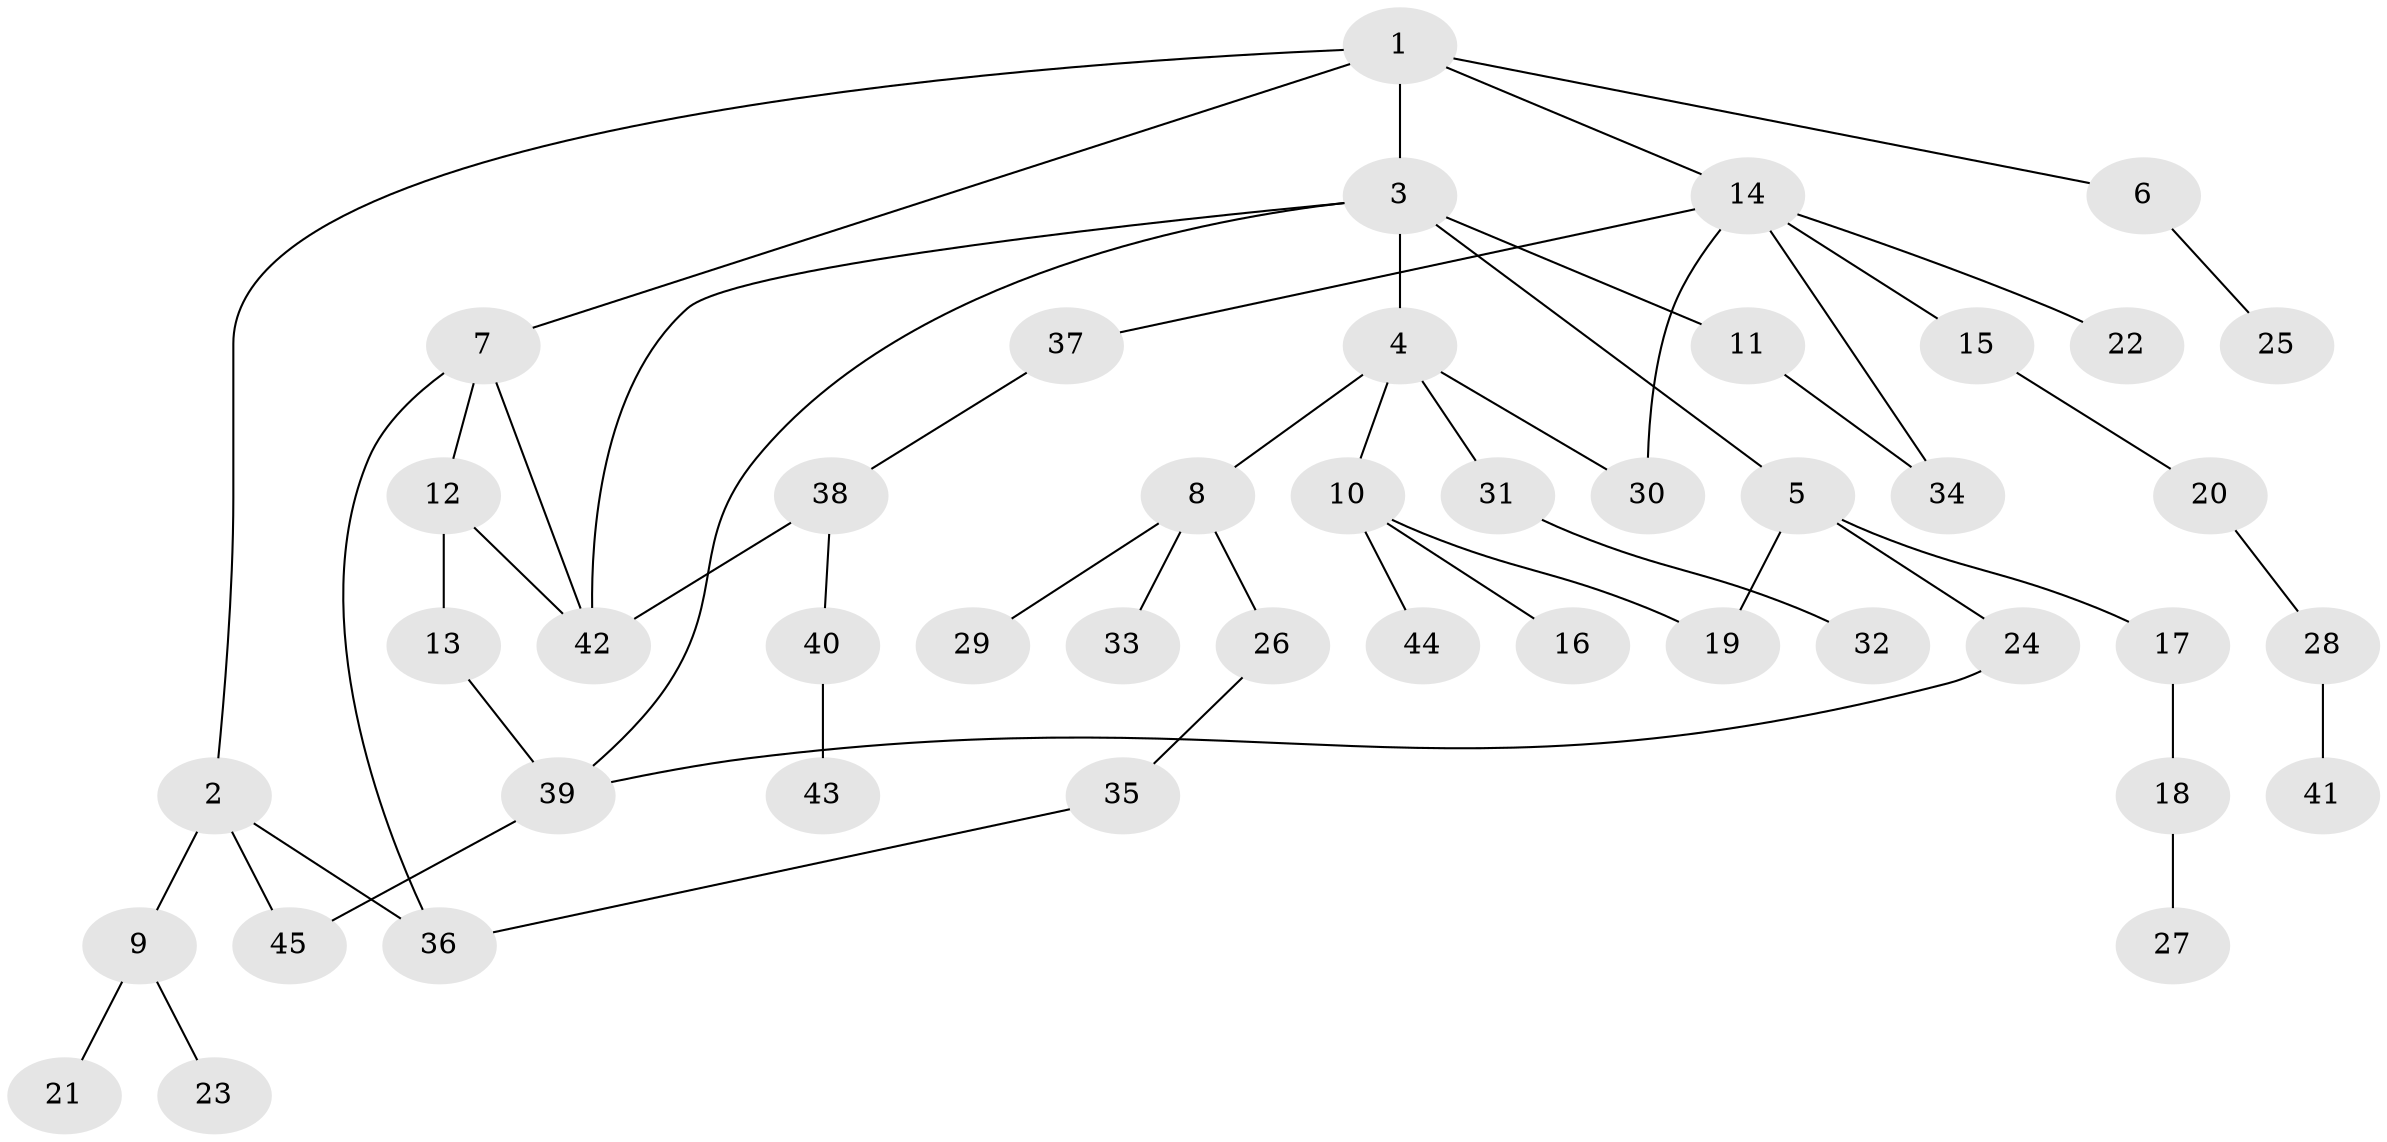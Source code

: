 // original degree distribution, {5: 0.03225806451612903, 4: 0.11290322580645161, 7: 0.03225806451612903, 6: 0.016129032258064516, 2: 0.3548387096774194, 1: 0.3387096774193548, 3: 0.11290322580645161}
// Generated by graph-tools (version 1.1) at 2025/49/03/04/25 22:49:04]
// undirected, 45 vertices, 55 edges
graph export_dot {
  node [color=gray90,style=filled];
  1;
  2;
  3;
  4;
  5;
  6;
  7;
  8;
  9;
  10;
  11;
  12;
  13;
  14;
  15;
  16;
  17;
  18;
  19;
  20;
  21;
  22;
  23;
  24;
  25;
  26;
  27;
  28;
  29;
  30;
  31;
  32;
  33;
  34;
  35;
  36;
  37;
  38;
  39;
  40;
  41;
  42;
  43;
  44;
  45;
  1 -- 2 [weight=1.0];
  1 -- 3 [weight=1.0];
  1 -- 6 [weight=1.0];
  1 -- 7 [weight=1.0];
  1 -- 14 [weight=1.0];
  2 -- 9 [weight=1.0];
  2 -- 36 [weight=1.0];
  2 -- 45 [weight=1.0];
  3 -- 4 [weight=1.0];
  3 -- 5 [weight=1.0];
  3 -- 11 [weight=1.0];
  3 -- 39 [weight=1.0];
  3 -- 42 [weight=1.0];
  4 -- 8 [weight=1.0];
  4 -- 10 [weight=1.0];
  4 -- 30 [weight=1.0];
  4 -- 31 [weight=1.0];
  5 -- 17 [weight=1.0];
  5 -- 19 [weight=1.0];
  5 -- 24 [weight=1.0];
  6 -- 25 [weight=1.0];
  7 -- 12 [weight=1.0];
  7 -- 36 [weight=1.0];
  7 -- 42 [weight=1.0];
  8 -- 26 [weight=1.0];
  8 -- 29 [weight=1.0];
  8 -- 33 [weight=1.0];
  9 -- 21 [weight=1.0];
  9 -- 23 [weight=1.0];
  10 -- 16 [weight=1.0];
  10 -- 19 [weight=1.0];
  10 -- 44 [weight=1.0];
  11 -- 34 [weight=1.0];
  12 -- 13 [weight=1.0];
  12 -- 42 [weight=1.0];
  13 -- 39 [weight=1.0];
  14 -- 15 [weight=1.0];
  14 -- 22 [weight=1.0];
  14 -- 30 [weight=1.0];
  14 -- 34 [weight=1.0];
  14 -- 37 [weight=1.0];
  15 -- 20 [weight=1.0];
  17 -- 18 [weight=1.0];
  18 -- 27 [weight=1.0];
  20 -- 28 [weight=1.0];
  24 -- 39 [weight=1.0];
  26 -- 35 [weight=1.0];
  28 -- 41 [weight=1.0];
  31 -- 32 [weight=1.0];
  35 -- 36 [weight=1.0];
  37 -- 38 [weight=1.0];
  38 -- 40 [weight=1.0];
  38 -- 42 [weight=1.0];
  39 -- 45 [weight=1.0];
  40 -- 43 [weight=1.0];
}
